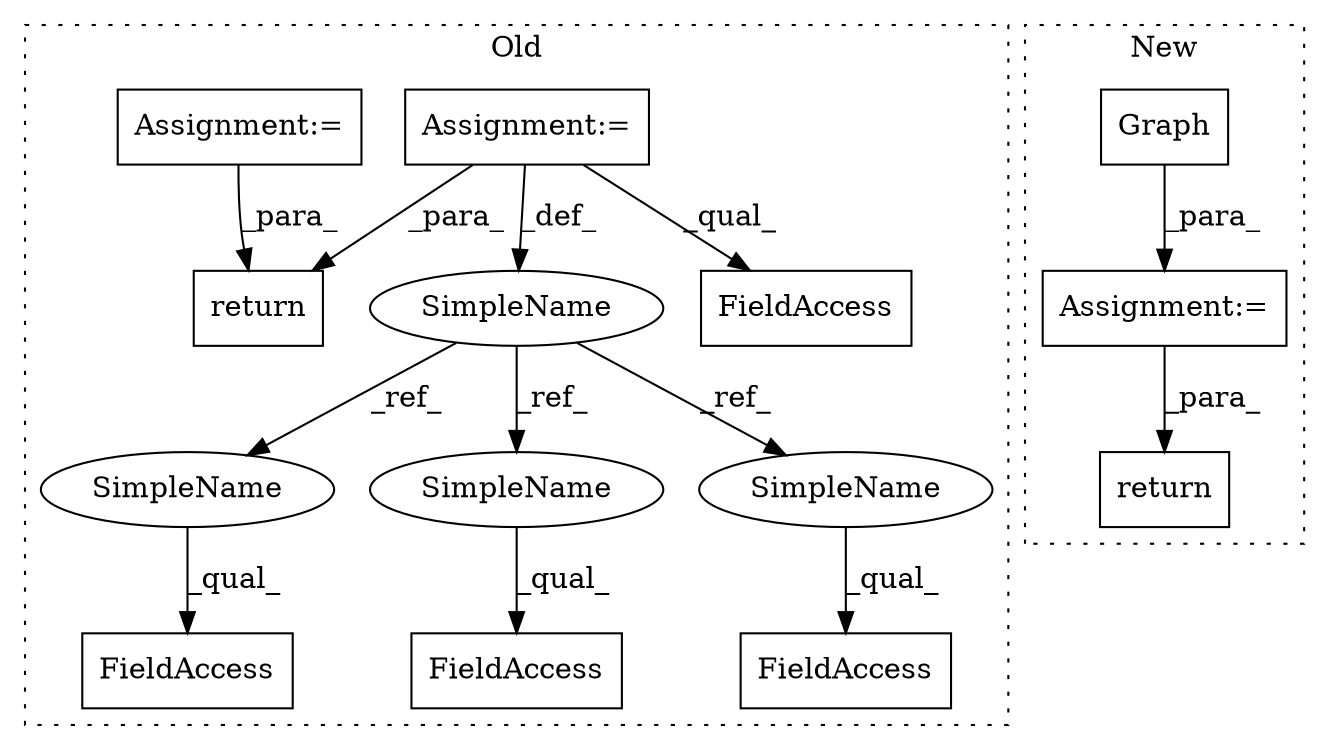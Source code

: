 digraph G {
subgraph cluster0 {
1 [label="return" a="41" s="4389" l="7" shape="box"];
4 [label="Assignment:=" a="7" s="3867" l="5" shape="box"];
6 [label="FieldAccess" a="22" s="4139" l="12" shape="box"];
7 [label="FieldAccess" a="22" s="4039" l="12" shape="box"];
8 [label="SimpleName" a="42" s="3867" l="5" shape="ellipse"];
9 [label="FieldAccess" a="22" s="4206" l="11" shape="box"];
10 [label="FieldAccess" a="22" s="3999" l="17" shape="box"];
11 [label="Assignment:=" a="7" s="3962" l="1" shape="box"];
12 [label="SimpleName" a="42" s="4039" l="5" shape="ellipse"];
13 [label="SimpleName" a="42" s="4139" l="5" shape="ellipse"];
14 [label="SimpleName" a="42" s="3999" l="5" shape="ellipse"];
label = "Old";
style="dotted";
}
subgraph cluster1 {
2 [label="Graph" a="32" s="989,1000" l="6,1" shape="box"];
3 [label="return" a="41" s="1007" l="7" shape="box"];
5 [label="Assignment:=" a="7" s="988" l="1" shape="box"];
label = "New";
style="dotted";
}
2 -> 5 [label="_para_"];
4 -> 8 [label="_def_"];
4 -> 9 [label="_qual_"];
4 -> 1 [label="_para_"];
5 -> 3 [label="_para_"];
8 -> 12 [label="_ref_"];
8 -> 13 [label="_ref_"];
8 -> 14 [label="_ref_"];
11 -> 1 [label="_para_"];
12 -> 7 [label="_qual_"];
13 -> 6 [label="_qual_"];
14 -> 10 [label="_qual_"];
}